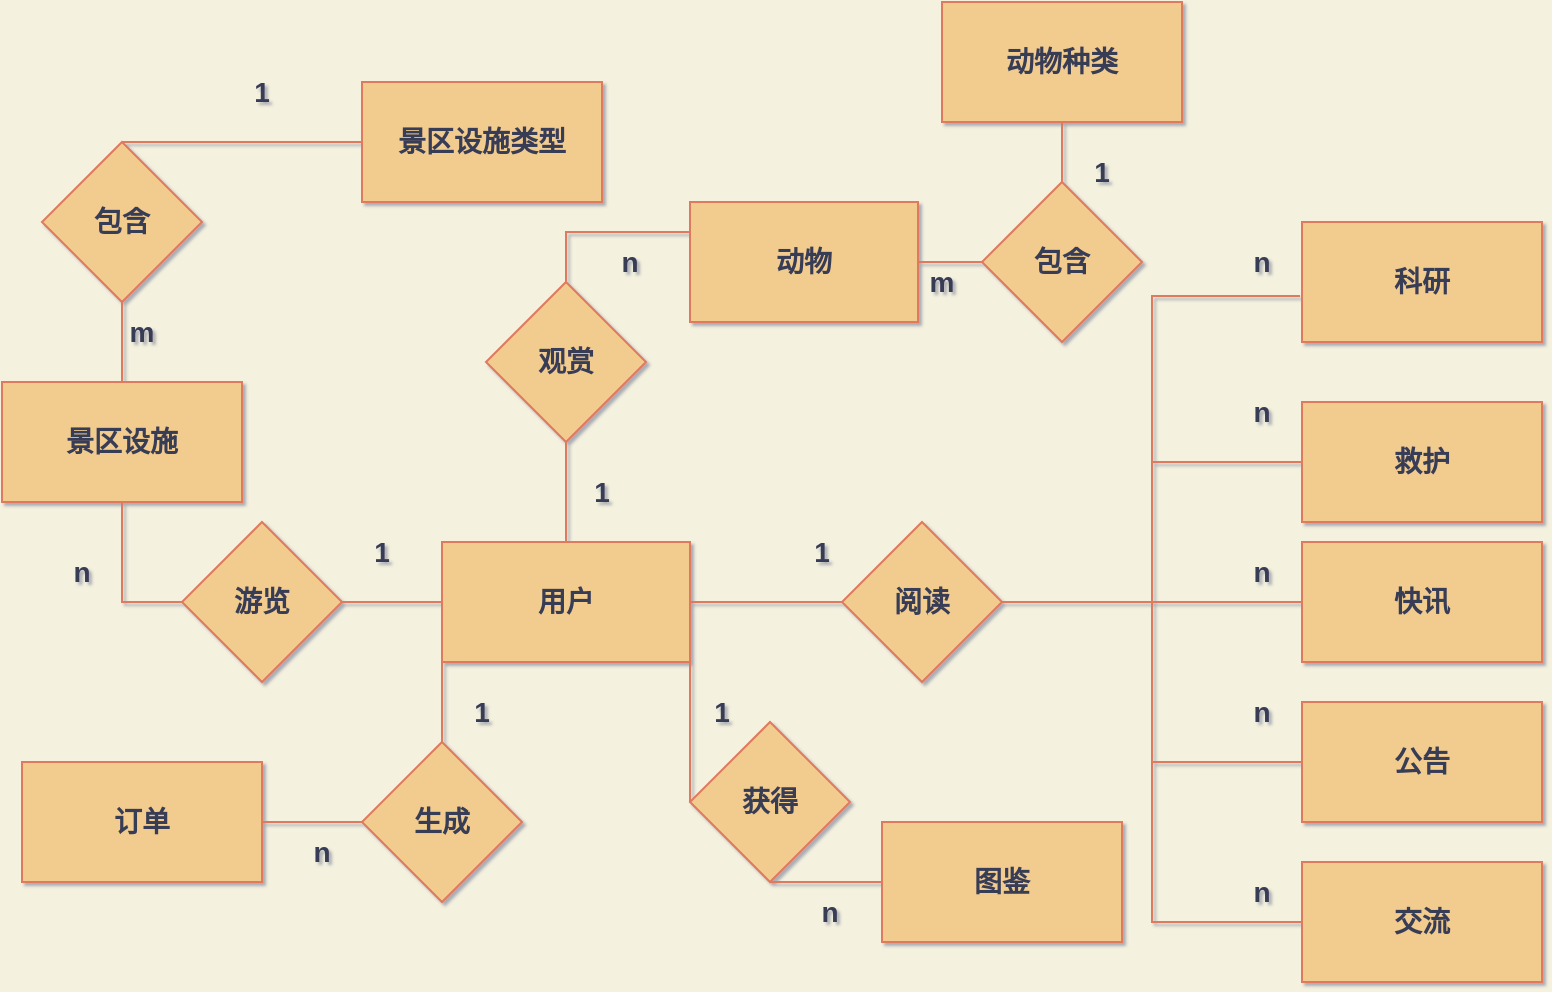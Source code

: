 <mxfile version="17.2.0" type="github">
  <diagram id="9mluRaVsQbY9HnXqYWQU" name="Page-1">
    <mxGraphModel dx="1038" dy="528" grid="1" gridSize="10" guides="1" tooltips="1" connect="1" arrows="1" fold="1" page="1" pageScale="1" pageWidth="827" pageHeight="1169" background="#F4F1DE" math="0" shadow="1">
      <root>
        <mxCell id="0" />
        <mxCell id="1" parent="0" />
        <mxCell id="cJcXJRmqerbGayLztFvF-1" value="用户" style="rounded=0;whiteSpace=wrap;html=1;fontSize=14;fontStyle=1;fillColor=#F2CC8F;strokeColor=#E07A5F;fontColor=#393C56;" vertex="1" parent="1">
          <mxGeometry x="250" y="280" width="124" height="60" as="geometry" />
        </mxCell>
        <mxCell id="cJcXJRmqerbGayLztFvF-2" value="动物" style="rounded=0;whiteSpace=wrap;html=1;fontSize=14;fontStyle=1;fillColor=#F2CC8F;strokeColor=#E07A5F;fontColor=#393C56;" vertex="1" parent="1">
          <mxGeometry x="374" y="110" width="114" height="60" as="geometry" />
        </mxCell>
        <mxCell id="cJcXJRmqerbGayLztFvF-3" value="动物种类" style="rounded=0;whiteSpace=wrap;html=1;fontSize=14;fontStyle=1;fillColor=#F2CC8F;strokeColor=#E07A5F;fontColor=#393C56;" vertex="1" parent="1">
          <mxGeometry x="500" y="10" width="120" height="60" as="geometry" />
        </mxCell>
        <mxCell id="cJcXJRmqerbGayLztFvF-4" value="包含" style="rhombus;whiteSpace=wrap;html=1;fontSize=14;fontStyle=1;fillColor=#F2CC8F;strokeColor=#E07A5F;fontColor=#393C56;" vertex="1" parent="1">
          <mxGeometry x="520" y="100" width="80" height="80" as="geometry" />
        </mxCell>
        <mxCell id="cJcXJRmqerbGayLztFvF-6" value="图鉴" style="rounded=0;whiteSpace=wrap;html=1;fontSize=14;fontStyle=1;fillColor=#F2CC8F;strokeColor=#E07A5F;fontColor=#393C56;" vertex="1" parent="1">
          <mxGeometry x="470" y="420" width="120" height="60" as="geometry" />
        </mxCell>
        <mxCell id="cJcXJRmqerbGayLztFvF-7" value="救护" style="rounded=0;whiteSpace=wrap;html=1;fontSize=14;fontStyle=1;fillColor=#F2CC8F;strokeColor=#E07A5F;fontColor=#393C56;" vertex="1" parent="1">
          <mxGeometry x="680" y="210" width="120" height="60" as="geometry" />
        </mxCell>
        <mxCell id="cJcXJRmqerbGayLztFvF-8" value="快讯" style="rounded=0;whiteSpace=wrap;html=1;fontSize=14;fontStyle=1;fillColor=#F2CC8F;strokeColor=#E07A5F;fontColor=#393C56;" vertex="1" parent="1">
          <mxGeometry x="680" y="280" width="120" height="60" as="geometry" />
        </mxCell>
        <mxCell id="cJcXJRmqerbGayLztFvF-9" value="科研" style="rounded=0;whiteSpace=wrap;html=1;fontSize=14;fontStyle=1;fillColor=#F2CC8F;strokeColor=#E07A5F;fontColor=#393C56;" vertex="1" parent="1">
          <mxGeometry x="680" y="120" width="120" height="60" as="geometry" />
        </mxCell>
        <mxCell id="cJcXJRmqerbGayLztFvF-10" value="交流" style="rounded=0;whiteSpace=wrap;html=1;fontSize=14;fontStyle=1;fillColor=#F2CC8F;strokeColor=#E07A5F;fontColor=#393C56;" vertex="1" parent="1">
          <mxGeometry x="680" y="440" width="120" height="60" as="geometry" />
        </mxCell>
        <mxCell id="cJcXJRmqerbGayLztFvF-11" value="公告" style="rounded=0;whiteSpace=wrap;html=1;fontSize=14;fontStyle=1;fillColor=#F2CC8F;strokeColor=#E07A5F;fontColor=#393C56;" vertex="1" parent="1">
          <mxGeometry x="680" y="360" width="120" height="60" as="geometry" />
        </mxCell>
        <mxCell id="cJcXJRmqerbGayLztFvF-12" value="订单" style="rounded=0;whiteSpace=wrap;html=1;fontSize=14;fontStyle=1;fillColor=#F2CC8F;strokeColor=#E07A5F;fontColor=#393C56;" vertex="1" parent="1">
          <mxGeometry x="40" y="390" width="120" height="60" as="geometry" />
        </mxCell>
        <mxCell id="cJcXJRmqerbGayLztFvF-13" value="景区设施" style="rounded=0;whiteSpace=wrap;html=1;fontSize=14;fontStyle=1;fillColor=#F2CC8F;strokeColor=#E07A5F;fontColor=#393C56;" vertex="1" parent="1">
          <mxGeometry x="30" y="200" width="120" height="60" as="geometry" />
        </mxCell>
        <mxCell id="cJcXJRmqerbGayLztFvF-14" value="景区设施类型" style="rounded=0;whiteSpace=wrap;html=1;fontSize=14;fontStyle=1;fillColor=#F2CC8F;strokeColor=#E07A5F;fontColor=#393C56;" vertex="1" parent="1">
          <mxGeometry x="210" y="50" width="120" height="60" as="geometry" />
        </mxCell>
        <mxCell id="cJcXJRmqerbGayLztFvF-17" value="" style="endArrow=none;html=1;rounded=0;exitX=0;exitY=0.5;exitDx=0;exitDy=0;entryX=1;entryY=0.5;entryDx=0;entryDy=0;fontSize=14;fontStyle=1;strokeColor=#E07A5F;fontColor=#393C56;labelBackgroundColor=#F4F1DE;" edge="1" parent="1" source="cJcXJRmqerbGayLztFvF-4" target="cJcXJRmqerbGayLztFvF-2">
          <mxGeometry width="50" height="50" relative="1" as="geometry">
            <mxPoint x="390" y="300" as="sourcePoint" />
            <mxPoint x="440" y="250" as="targetPoint" />
          </mxGeometry>
        </mxCell>
        <mxCell id="cJcXJRmqerbGayLztFvF-18" value="" style="endArrow=none;html=1;rounded=0;exitX=0.5;exitY=1;exitDx=0;exitDy=0;entryX=0.5;entryY=0;entryDx=0;entryDy=0;fontSize=14;fontStyle=1;strokeColor=#E07A5F;fontColor=#393C56;labelBackgroundColor=#F4F1DE;" edge="1" parent="1" source="cJcXJRmqerbGayLztFvF-3" target="cJcXJRmqerbGayLztFvF-4">
          <mxGeometry width="50" height="50" relative="1" as="geometry">
            <mxPoint x="390" y="300" as="sourcePoint" />
            <mxPoint x="440" y="250" as="targetPoint" />
          </mxGeometry>
        </mxCell>
        <mxCell id="cJcXJRmqerbGayLztFvF-22" value="包含" style="rhombus;whiteSpace=wrap;html=1;fontSize=14;fontStyle=1;fillColor=#F2CC8F;strokeColor=#E07A5F;fontColor=#393C56;" vertex="1" parent="1">
          <mxGeometry x="50" y="80" width="80" height="80" as="geometry" />
        </mxCell>
        <mxCell id="cJcXJRmqerbGayLztFvF-23" value="" style="endArrow=none;html=1;rounded=0;exitX=0.5;exitY=1;exitDx=0;exitDy=0;entryX=0.5;entryY=0;entryDx=0;entryDy=0;fontSize=14;fontStyle=1;strokeColor=#E07A5F;fontColor=#393C56;labelBackgroundColor=#F4F1DE;" edge="1" parent="1" source="cJcXJRmqerbGayLztFvF-22" target="cJcXJRmqerbGayLztFvF-13">
          <mxGeometry width="50" height="50" relative="1" as="geometry">
            <mxPoint x="400" y="390" as="sourcePoint" />
            <mxPoint x="350" y="180" as="targetPoint" />
          </mxGeometry>
        </mxCell>
        <mxCell id="cJcXJRmqerbGayLztFvF-24" value="" style="endArrow=none;html=1;rounded=0;exitX=0;exitY=0.5;exitDx=0;exitDy=0;entryX=0.5;entryY=0;entryDx=0;entryDy=0;fontSize=14;fontStyle=1;strokeColor=#E07A5F;fontColor=#393C56;labelBackgroundColor=#F4F1DE;" edge="1" parent="1" target="cJcXJRmqerbGayLztFvF-22" source="cJcXJRmqerbGayLztFvF-14">
          <mxGeometry width="50" height="50" relative="1" as="geometry">
            <mxPoint x="210" y="180" as="sourcePoint" />
            <mxPoint x="450" y="340" as="targetPoint" />
          </mxGeometry>
        </mxCell>
        <mxCell id="cJcXJRmqerbGayLztFvF-26" value="生成" style="rhombus;whiteSpace=wrap;html=1;fontSize=14;fontStyle=1;fillColor=#F2CC8F;strokeColor=#E07A5F;fontColor=#393C56;" vertex="1" parent="1">
          <mxGeometry x="210" y="380" width="80" height="80" as="geometry" />
        </mxCell>
        <mxCell id="cJcXJRmqerbGayLztFvF-27" value="" style="endArrow=none;html=1;rounded=0;exitX=0.5;exitY=0;exitDx=0;exitDy=0;entryX=0;entryY=1;entryDx=0;entryDy=0;edgeStyle=orthogonalEdgeStyle;fontSize=14;fontStyle=1;strokeColor=#E07A5F;fontColor=#393C56;labelBackgroundColor=#F4F1DE;" edge="1" parent="1" source="cJcXJRmqerbGayLztFvF-26" target="cJcXJRmqerbGayLztFvF-1">
          <mxGeometry width="50" height="50" relative="1" as="geometry">
            <mxPoint x="150" y="440" as="sourcePoint" />
            <mxPoint x="200" y="390" as="targetPoint" />
          </mxGeometry>
        </mxCell>
        <mxCell id="cJcXJRmqerbGayLztFvF-28" value="" style="endArrow=none;html=1;rounded=0;exitX=1;exitY=0.5;exitDx=0;exitDy=0;entryX=0;entryY=0.5;entryDx=0;entryDy=0;fontSize=14;fontStyle=1;strokeColor=#E07A5F;fontColor=#393C56;labelBackgroundColor=#F4F1DE;" edge="1" parent="1" source="cJcXJRmqerbGayLztFvF-12" target="cJcXJRmqerbGayLztFvF-26">
          <mxGeometry width="50" height="50" relative="1" as="geometry">
            <mxPoint x="150" y="440" as="sourcePoint" />
            <mxPoint x="200" y="390" as="targetPoint" />
          </mxGeometry>
        </mxCell>
        <mxCell id="cJcXJRmqerbGayLztFvF-29" value="获得" style="rhombus;whiteSpace=wrap;html=1;fontSize=14;fontStyle=1;fillColor=#F2CC8F;strokeColor=#E07A5F;fontColor=#393C56;" vertex="1" parent="1">
          <mxGeometry x="374" y="370" width="80" height="80" as="geometry" />
        </mxCell>
        <mxCell id="cJcXJRmqerbGayLztFvF-30" value="" style="endArrow=none;html=1;rounded=0;exitX=0.5;exitY=1;exitDx=0;exitDy=0;entryX=0;entryY=0.5;entryDx=0;entryDy=0;fontSize=14;fontStyle=1;strokeColor=#E07A5F;fontColor=#393C56;labelBackgroundColor=#F4F1DE;" edge="1" parent="1" source="cJcXJRmqerbGayLztFvF-29" target="cJcXJRmqerbGayLztFvF-6">
          <mxGeometry width="50" height="50" relative="1" as="geometry">
            <mxPoint x="390" y="320" as="sourcePoint" />
            <mxPoint x="440" y="270" as="targetPoint" />
          </mxGeometry>
        </mxCell>
        <mxCell id="cJcXJRmqerbGayLztFvF-31" value="" style="endArrow=none;html=1;rounded=0;exitX=1;exitY=1;exitDx=0;exitDy=0;entryX=0;entryY=0.5;entryDx=0;entryDy=0;fontSize=14;fontStyle=1;strokeColor=#E07A5F;fontColor=#393C56;labelBackgroundColor=#F4F1DE;" edge="1" parent="1" source="cJcXJRmqerbGayLztFvF-1" target="cJcXJRmqerbGayLztFvF-29">
          <mxGeometry width="50" height="50" relative="1" as="geometry">
            <mxPoint x="390" y="320" as="sourcePoint" />
            <mxPoint x="440" y="270" as="targetPoint" />
          </mxGeometry>
        </mxCell>
        <mxCell id="cJcXJRmqerbGayLztFvF-32" value="阅读" style="rhombus;whiteSpace=wrap;html=1;fontSize=14;fontStyle=1;fillColor=#F2CC8F;strokeColor=#E07A5F;fontColor=#393C56;" vertex="1" parent="1">
          <mxGeometry x="450" y="270" width="80" height="80" as="geometry" />
        </mxCell>
        <mxCell id="cJcXJRmqerbGayLztFvF-33" value="" style="endArrow=none;html=1;rounded=0;exitX=1;exitY=0.5;exitDx=0;exitDy=0;entryX=-0.008;entryY=0.617;entryDx=0;entryDy=0;entryPerimeter=0;edgeStyle=orthogonalEdgeStyle;fontSize=14;fontStyle=1;strokeColor=#E07A5F;fontColor=#393C56;labelBackgroundColor=#F4F1DE;" edge="1" parent="1" source="cJcXJRmqerbGayLztFvF-32" target="cJcXJRmqerbGayLztFvF-9">
          <mxGeometry width="50" height="50" relative="1" as="geometry">
            <mxPoint x="390" y="340" as="sourcePoint" />
            <mxPoint x="440" y="290" as="targetPoint" />
          </mxGeometry>
        </mxCell>
        <mxCell id="cJcXJRmqerbGayLztFvF-34" value="" style="endArrow=none;html=1;rounded=0;exitX=1;exitY=0.5;exitDx=0;exitDy=0;entryX=0;entryY=0.5;entryDx=0;entryDy=0;fontSize=14;fontStyle=1;strokeColor=#E07A5F;fontColor=#393C56;labelBackgroundColor=#F4F1DE;" edge="1" parent="1" source="cJcXJRmqerbGayLztFvF-1" target="cJcXJRmqerbGayLztFvF-32">
          <mxGeometry width="50" height="50" relative="1" as="geometry">
            <mxPoint x="390" y="340" as="sourcePoint" />
            <mxPoint x="440" y="290" as="targetPoint" />
          </mxGeometry>
        </mxCell>
        <mxCell id="cJcXJRmqerbGayLztFvF-35" value="" style="endArrow=none;html=1;rounded=0;exitX=1;exitY=0.5;exitDx=0;exitDy=0;entryX=0;entryY=0.5;entryDx=0;entryDy=0;edgeStyle=orthogonalEdgeStyle;fontSize=14;fontStyle=1;strokeColor=#E07A5F;fontColor=#393C56;labelBackgroundColor=#F4F1DE;" edge="1" parent="1" source="cJcXJRmqerbGayLztFvF-32" target="cJcXJRmqerbGayLztFvF-10">
          <mxGeometry width="50" height="50" relative="1" as="geometry">
            <mxPoint x="610" y="492.98" as="sourcePoint" />
            <mxPoint x="689.04" y="340" as="targetPoint" />
          </mxGeometry>
        </mxCell>
        <mxCell id="cJcXJRmqerbGayLztFvF-36" value="" style="endArrow=none;html=1;rounded=0;exitX=1;exitY=0.5;exitDx=0;exitDy=0;edgeStyle=orthogonalEdgeStyle;fontSize=14;fontStyle=1;strokeColor=#E07A5F;fontColor=#393C56;labelBackgroundColor=#F4F1DE;" edge="1" parent="1" source="cJcXJRmqerbGayLztFvF-32" target="cJcXJRmqerbGayLztFvF-7">
          <mxGeometry width="50" height="50" relative="1" as="geometry">
            <mxPoint x="580" y="310" as="sourcePoint" />
            <mxPoint x="660" y="230" as="targetPoint" />
          </mxGeometry>
        </mxCell>
        <mxCell id="cJcXJRmqerbGayLztFvF-37" value="" style="endArrow=none;html=1;rounded=0;exitX=0.5;exitY=0;exitDx=0;exitDy=0;edgeStyle=orthogonalEdgeStyle;entryX=0;entryY=0.25;entryDx=0;entryDy=0;fontSize=14;fontStyle=1;strokeColor=#E07A5F;fontColor=#393C56;labelBackgroundColor=#F4F1DE;" edge="1" parent="1" source="cJcXJRmqerbGayLztFvF-41" target="cJcXJRmqerbGayLztFvF-2">
          <mxGeometry width="50" height="50" relative="1" as="geometry">
            <mxPoint x="530" y="180" as="sourcePoint" />
            <mxPoint x="360" y="120" as="targetPoint" />
          </mxGeometry>
        </mxCell>
        <mxCell id="cJcXJRmqerbGayLztFvF-38" value="" style="endArrow=none;html=1;rounded=0;entryX=0;entryY=0.5;entryDx=0;entryDy=0;exitX=1;exitY=0.5;exitDx=0;exitDy=0;edgeStyle=orthogonalEdgeStyle;fontSize=14;fontStyle=1;strokeColor=#E07A5F;fontColor=#393C56;labelBackgroundColor=#F4F1DE;" edge="1" parent="1" source="cJcXJRmqerbGayLztFvF-32" target="cJcXJRmqerbGayLztFvF-8">
          <mxGeometry width="50" height="50" relative="1" as="geometry">
            <mxPoint x="580" y="310" as="sourcePoint" />
            <mxPoint x="699.04" y="197.02" as="targetPoint" />
          </mxGeometry>
        </mxCell>
        <mxCell id="cJcXJRmqerbGayLztFvF-39" value="" style="endArrow=none;html=1;rounded=0;entryX=0;entryY=0.5;entryDx=0;entryDy=0;exitX=1;exitY=0.5;exitDx=0;exitDy=0;edgeStyle=orthogonalEdgeStyle;fontSize=14;fontStyle=1;strokeColor=#E07A5F;fontColor=#393C56;labelBackgroundColor=#F4F1DE;" edge="1" parent="1" source="cJcXJRmqerbGayLztFvF-32" target="cJcXJRmqerbGayLztFvF-11">
          <mxGeometry width="50" height="50" relative="1" as="geometry">
            <mxPoint x="580" y="310" as="sourcePoint" />
            <mxPoint x="709.04" y="207.02" as="targetPoint" />
          </mxGeometry>
        </mxCell>
        <mxCell id="cJcXJRmqerbGayLztFvF-40" value="游览" style="rhombus;whiteSpace=wrap;html=1;fontSize=14;fontStyle=1;fillColor=#F2CC8F;strokeColor=#E07A5F;fontColor=#393C56;" vertex="1" parent="1">
          <mxGeometry x="120" y="270" width="80" height="80" as="geometry" />
        </mxCell>
        <mxCell id="cJcXJRmqerbGayLztFvF-41" value="观赏" style="rhombus;whiteSpace=wrap;html=1;fontSize=14;fontStyle=1;fillColor=#F2CC8F;strokeColor=#E07A5F;fontColor=#393C56;" vertex="1" parent="1">
          <mxGeometry x="272" y="150" width="80" height="80" as="geometry" />
        </mxCell>
        <mxCell id="cJcXJRmqerbGayLztFvF-42" value="" style="endArrow=none;html=1;rounded=0;exitX=1;exitY=0.5;exitDx=0;exitDy=0;entryX=0;entryY=0.5;entryDx=0;entryDy=0;fontSize=14;fontStyle=1;strokeColor=#E07A5F;fontColor=#393C56;labelBackgroundColor=#F4F1DE;" edge="1" parent="1" source="cJcXJRmqerbGayLztFvF-40" target="cJcXJRmqerbGayLztFvF-1">
          <mxGeometry width="50" height="50" relative="1" as="geometry">
            <mxPoint x="390" y="340" as="sourcePoint" />
            <mxPoint x="440" y="290" as="targetPoint" />
          </mxGeometry>
        </mxCell>
        <mxCell id="cJcXJRmqerbGayLztFvF-43" value="" style="endArrow=none;html=1;rounded=0;exitX=0;exitY=0.5;exitDx=0;exitDy=0;entryX=0.5;entryY=1;entryDx=0;entryDy=0;edgeStyle=orthogonalEdgeStyle;fontSize=14;fontStyle=1;strokeColor=#E07A5F;fontColor=#393C56;labelBackgroundColor=#F4F1DE;" edge="1" parent="1" source="cJcXJRmqerbGayLztFvF-40" target="cJcXJRmqerbGayLztFvF-13">
          <mxGeometry width="50" height="50" relative="1" as="geometry">
            <mxPoint x="390" y="340" as="sourcePoint" />
            <mxPoint x="90" y="270" as="targetPoint" />
          </mxGeometry>
        </mxCell>
        <mxCell id="cJcXJRmqerbGayLztFvF-44" value="" style="endArrow=none;html=1;rounded=0;entryX=0.5;entryY=1;entryDx=0;entryDy=0;exitX=0.5;exitY=0;exitDx=0;exitDy=0;fontSize=14;fontStyle=1;strokeColor=#E07A5F;fontColor=#393C56;labelBackgroundColor=#F4F1DE;" edge="1" parent="1" source="cJcXJRmqerbGayLztFvF-1" target="cJcXJRmqerbGayLztFvF-41">
          <mxGeometry width="50" height="50" relative="1" as="geometry">
            <mxPoint x="390" y="290" as="sourcePoint" />
            <mxPoint x="440" y="240" as="targetPoint" />
          </mxGeometry>
        </mxCell>
        <mxCell id="cJcXJRmqerbGayLztFvF-45" value="1" style="text;html=1;strokeColor=none;fillColor=none;align=center;verticalAlign=middle;whiteSpace=wrap;rounded=0;fontSize=14;fontStyle=1;fontColor=#393C56;" vertex="1" parent="1">
          <mxGeometry x="130" y="40" width="60" height="30" as="geometry" />
        </mxCell>
        <mxCell id="cJcXJRmqerbGayLztFvF-49" value="m" style="text;html=1;strokeColor=none;fillColor=none;align=center;verticalAlign=middle;whiteSpace=wrap;rounded=0;fontSize=14;fontStyle=1;fontColor=#393C56;" vertex="1" parent="1">
          <mxGeometry x="70" y="160" width="60" height="30" as="geometry" />
        </mxCell>
        <mxCell id="cJcXJRmqerbGayLztFvF-50" value="n" style="text;html=1;strokeColor=none;fillColor=none;align=center;verticalAlign=middle;whiteSpace=wrap;rounded=0;fontSize=14;fontStyle=1;fontColor=#393C56;" vertex="1" parent="1">
          <mxGeometry x="40" y="280" width="60" height="30" as="geometry" />
        </mxCell>
        <mxCell id="cJcXJRmqerbGayLztFvF-51" value="1" style="text;html=1;strokeColor=none;fillColor=none;align=center;verticalAlign=middle;whiteSpace=wrap;rounded=0;fontSize=14;fontStyle=1;fontColor=#393C56;" vertex="1" parent="1">
          <mxGeometry x="190" y="270" width="60" height="30" as="geometry" />
        </mxCell>
        <mxCell id="cJcXJRmqerbGayLztFvF-53" value="n" style="text;html=1;strokeColor=none;fillColor=none;align=center;verticalAlign=middle;whiteSpace=wrap;rounded=0;fontSize=14;fontStyle=1;fontColor=#393C56;" vertex="1" parent="1">
          <mxGeometry x="314" y="125" width="60" height="30" as="geometry" />
        </mxCell>
        <mxCell id="cJcXJRmqerbGayLztFvF-54" value="1" style="text;html=1;strokeColor=none;fillColor=none;align=center;verticalAlign=middle;whiteSpace=wrap;rounded=0;fontSize=14;fontStyle=1;fontColor=#393C56;" vertex="1" parent="1">
          <mxGeometry x="300" y="240" width="60" height="30" as="geometry" />
        </mxCell>
        <mxCell id="cJcXJRmqerbGayLztFvF-55" value="m" style="text;html=1;strokeColor=none;fillColor=none;align=center;verticalAlign=middle;whiteSpace=wrap;rounded=0;fontSize=14;fontStyle=1;fontColor=#393C56;" vertex="1" parent="1">
          <mxGeometry x="470" y="135" width="60" height="30" as="geometry" />
        </mxCell>
        <mxCell id="cJcXJRmqerbGayLztFvF-57" value="1" style="text;html=1;strokeColor=none;fillColor=none;align=center;verticalAlign=middle;whiteSpace=wrap;rounded=0;fontSize=14;fontStyle=1;fontColor=#393C56;" vertex="1" parent="1">
          <mxGeometry x="550" y="80" width="60" height="30" as="geometry" />
        </mxCell>
        <mxCell id="cJcXJRmqerbGayLztFvF-58" value="n" style="text;html=1;strokeColor=none;fillColor=none;align=center;verticalAlign=middle;whiteSpace=wrap;rounded=0;fontSize=14;fontStyle=1;fontColor=#393C56;" vertex="1" parent="1">
          <mxGeometry x="630" y="125" width="60" height="30" as="geometry" />
        </mxCell>
        <mxCell id="cJcXJRmqerbGayLztFvF-59" value="n" style="text;html=1;strokeColor=none;fillColor=none;align=center;verticalAlign=middle;whiteSpace=wrap;rounded=0;fontSize=14;fontStyle=1;fontColor=#393C56;" vertex="1" parent="1">
          <mxGeometry x="630" y="200" width="60" height="30" as="geometry" />
        </mxCell>
        <mxCell id="cJcXJRmqerbGayLztFvF-60" value="n" style="text;html=1;strokeColor=none;fillColor=none;align=center;verticalAlign=middle;whiteSpace=wrap;rounded=0;fontSize=14;fontStyle=1;fontColor=#393C56;" vertex="1" parent="1">
          <mxGeometry x="630" y="280" width="60" height="30" as="geometry" />
        </mxCell>
        <mxCell id="cJcXJRmqerbGayLztFvF-61" value="n" style="text;html=1;strokeColor=none;fillColor=none;align=center;verticalAlign=middle;whiteSpace=wrap;rounded=0;fontSize=14;fontStyle=1;fontColor=#393C56;" vertex="1" parent="1">
          <mxGeometry x="630" y="350" width="60" height="30" as="geometry" />
        </mxCell>
        <mxCell id="cJcXJRmqerbGayLztFvF-62" value="n" style="text;html=1;strokeColor=none;fillColor=none;align=center;verticalAlign=middle;whiteSpace=wrap;rounded=0;fontSize=14;fontStyle=1;fontColor=#393C56;" vertex="1" parent="1">
          <mxGeometry x="630" y="440" width="60" height="30" as="geometry" />
        </mxCell>
        <mxCell id="cJcXJRmqerbGayLztFvF-64" value="1" style="text;html=1;strokeColor=none;fillColor=none;align=center;verticalAlign=middle;whiteSpace=wrap;rounded=0;fontSize=14;fontStyle=1;fontColor=#393C56;" vertex="1" parent="1">
          <mxGeometry x="410" y="270" width="60" height="30" as="geometry" />
        </mxCell>
        <mxCell id="cJcXJRmqerbGayLztFvF-65" value="1" style="text;html=1;strokeColor=none;fillColor=none;align=center;verticalAlign=middle;whiteSpace=wrap;rounded=0;fontSize=14;fontStyle=1;fontColor=#393C56;" vertex="1" parent="1">
          <mxGeometry x="240" y="350" width="60" height="30" as="geometry" />
        </mxCell>
        <mxCell id="cJcXJRmqerbGayLztFvF-66" value="1" style="text;html=1;strokeColor=none;fillColor=none;align=center;verticalAlign=middle;whiteSpace=wrap;rounded=0;fontSize=14;fontStyle=1;fontColor=#393C56;" vertex="1" parent="1">
          <mxGeometry x="360" y="350" width="60" height="30" as="geometry" />
        </mxCell>
        <mxCell id="cJcXJRmqerbGayLztFvF-67" value="n" style="text;html=1;strokeColor=none;fillColor=none;align=center;verticalAlign=middle;whiteSpace=wrap;rounded=0;fontSize=14;fontStyle=1;fontColor=#393C56;" vertex="1" parent="1">
          <mxGeometry x="414" y="450" width="60" height="30" as="geometry" />
        </mxCell>
        <mxCell id="cJcXJRmqerbGayLztFvF-68" value="n" style="text;html=1;strokeColor=none;fillColor=none;align=center;verticalAlign=middle;whiteSpace=wrap;rounded=0;fontSize=14;fontStyle=1;fontColor=#393C56;" vertex="1" parent="1">
          <mxGeometry x="160" y="420" width="60" height="30" as="geometry" />
        </mxCell>
      </root>
    </mxGraphModel>
  </diagram>
</mxfile>
